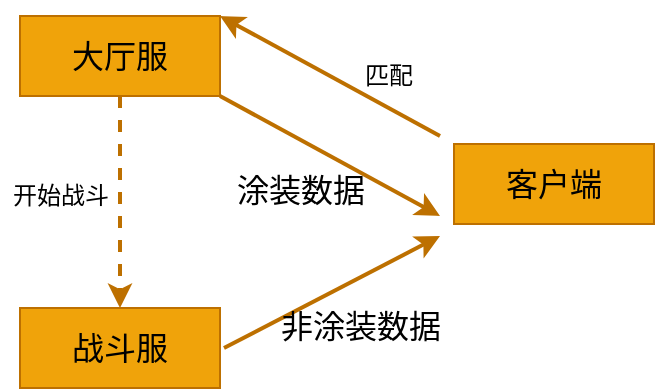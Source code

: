 <mxfile version="12.9.7" type="github"><diagram id="R_FBD3S4-JUN1P2f1tha" name="Page-1"><mxGraphModel dx="891" dy="574" grid="1" gridSize="10" guides="1" tooltips="1" connect="1" arrows="1" fold="1" page="1" pageScale="1" pageWidth="827" pageHeight="1169" math="0" shadow="0"><root><mxCell id="0"/><mxCell id="1" parent="0"/><mxCell id="aG1y8dEiuVD8stSf4e4B-11" style="edgeStyle=orthogonalEdgeStyle;rounded=0;orthogonalLoop=1;jettySize=auto;html=1;exitX=0.5;exitY=1;exitDx=0;exitDy=0;entryX=0.5;entryY=0;entryDx=0;entryDy=0;strokeWidth=2;fillColor=#f0a30a;strokeColor=#BD7000;dashed=1;" edge="1" source="aG1y8dEiuVD8stSf4e4B-12" target="aG1y8dEiuVD8stSf4e4B-14" parent="1"><mxGeometry relative="1" as="geometry"/></mxCell><mxCell id="aG1y8dEiuVD8stSf4e4B-12" value="&lt;font style=&quot;font-size: 16px&quot; color=&quot;#000000&quot;&gt;大厅&lt;font style=&quot;font-size: 16px&quot;&gt;服&lt;/font&gt;&lt;/font&gt;" style="rounded=0;whiteSpace=wrap;html=1;fillColor=#f0a30a;strokeColor=#BD7000;fontColor=#ffffff;" vertex="1" parent="1"><mxGeometry x="200" y="440" width="100" height="40" as="geometry"/></mxCell><mxCell id="aG1y8dEiuVD8stSf4e4B-13" style="edgeStyle=none;rounded=0;orthogonalLoop=1;jettySize=auto;html=1;exitX=1;exitY=1;exitDx=0;exitDy=0;strokeWidth=2;fillColor=#f0a30a;strokeColor=#BD7000;" edge="1" source="aG1y8dEiuVD8stSf4e4B-12" parent="1"><mxGeometry relative="1" as="geometry"><mxPoint x="410" y="540" as="targetPoint"/></mxGeometry></mxCell><mxCell id="aG1y8dEiuVD8stSf4e4B-20" style="edgeStyle=none;rounded=0;orthogonalLoop=1;jettySize=auto;html=1;exitX=1;exitY=0.5;exitDx=0;exitDy=0;strokeWidth=2;fillColor=#f0a30a;strokeColor=#BD7000;" edge="1" parent="1"><mxGeometry relative="1" as="geometry"><mxPoint x="302" y="606" as="sourcePoint"/><mxPoint x="410" y="550" as="targetPoint"/></mxGeometry></mxCell><mxCell id="aG1y8dEiuVD8stSf4e4B-14" value="&lt;span style=&quot;font-size: 16px&quot;&gt;战斗服&lt;/span&gt;" style="rounded=0;whiteSpace=wrap;html=1;fillColor=#f0a30a;strokeColor=#BD7000;fontColor=#000000;" vertex="1" parent="1"><mxGeometry x="200" y="586" width="100" height="40" as="geometry"/></mxCell><mxCell id="aG1y8dEiuVD8stSf4e4B-15" style="edgeStyle=none;rounded=0;orthogonalLoop=1;jettySize=auto;html=1;entryX=1;entryY=0;entryDx=0;entryDy=0;strokeWidth=2;fillColor=#f0a30a;strokeColor=#BD7000;" edge="1" target="aG1y8dEiuVD8stSf4e4B-12" parent="1"><mxGeometry relative="1" as="geometry"><mxPoint x="410" y="500" as="sourcePoint"/></mxGeometry></mxCell><mxCell id="aG1y8dEiuVD8stSf4e4B-16" value="&lt;span style=&quot;font-size: 16px&quot;&gt;客户端&lt;/span&gt;" style="rounded=0;whiteSpace=wrap;html=1;fillColor=#f0a30a;strokeColor=#BD7000;fontColor=#000000;" vertex="1" parent="1"><mxGeometry x="417" y="504" width="100" height="40" as="geometry"/></mxCell><mxCell id="aG1y8dEiuVD8stSf4e4B-17" value="匹配" style="text;html=1;align=center;verticalAlign=middle;resizable=0;points=[];autosize=1;" vertex="1" parent="1"><mxGeometry x="364" y="460" width="40" height="20" as="geometry"/></mxCell><mxCell id="aG1y8dEiuVD8stSf4e4B-18" value="开始战斗" style="text;html=1;align=center;verticalAlign=middle;resizable=0;points=[];autosize=1;" vertex="1" parent="1"><mxGeometry x="190" y="520" width="60" height="20" as="geometry"/></mxCell><mxCell id="aG1y8dEiuVD8stSf4e4B-19" value="&lt;font style=&quot;font-size: 16px&quot;&gt;涂装数据&lt;/font&gt;" style="text;html=1;align=center;verticalAlign=middle;resizable=0;points=[];autosize=1;" vertex="1" parent="1"><mxGeometry x="300" y="517" width="80" height="20" as="geometry"/></mxCell><mxCell id="aG1y8dEiuVD8stSf4e4B-21" value="&lt;font style=&quot;font-size: 16px&quot;&gt;非涂装数据&lt;/font&gt;" style="text;html=1;align=center;verticalAlign=middle;resizable=0;points=[];autosize=1;" vertex="1" parent="1"><mxGeometry x="320" y="585" width="100" height="20" as="geometry"/></mxCell></root></mxGraphModel></diagram></mxfile>